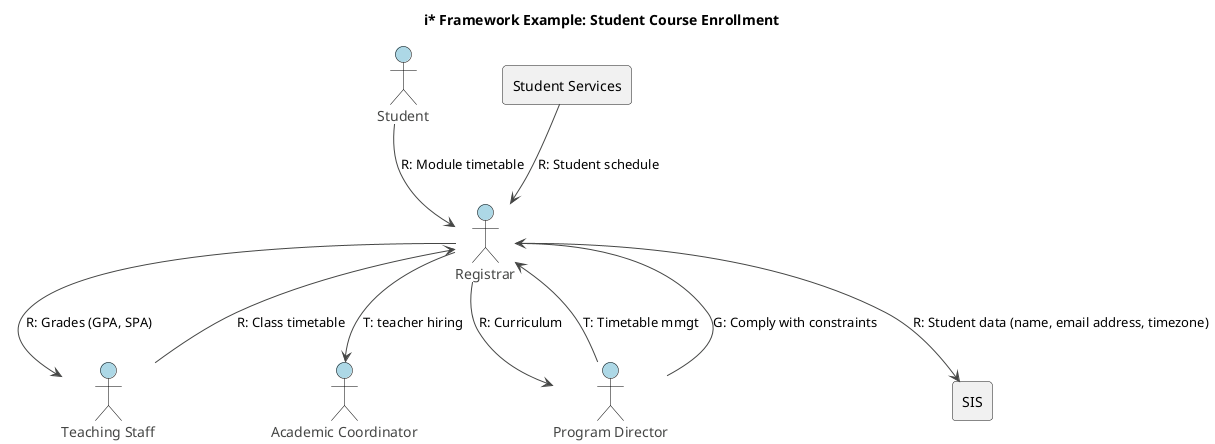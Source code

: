 @startuml
!theme vibrant

title i* Framework Example: Student Course Enrollment

' Styling to approximate i* notation
skinparam defaultTextAlignment center
skinparam shadowing false

skinparam actor {
    BorderColor Black
    BackgroundColor LightBlue
    StereotypeFontColor Black
}

skinparam package {
    BorderColor Gray
    BackgroundColor White
    StereotypeFontColor DimGray
    FontColor Black
    stereotype<<actorboundary>> {
        BorderColor Black
        BackgroundColor LightGray
    }
}

skinparam rectangle<<Goal>> {
    StereotypePosition top
    borderColor DarkGreen
    backgroundColor LightGreen
    roundCorner 25 ' Make it more oval-like
}
skinparam cloud<<Softgoal>> {
    StereotypePosition top
    borderColor Orange
    backgroundColor LightYellow
}
skinparam rectangle<<Task>> {
    StereotypePosition top
    borderColor Blue
    backgroundColor LightCyan
}
skinparam rectangle<<Resource>> {
    StereotypePosition top
    borderColor DimGray
    backgroundColor WhiteSmoke
}
skinparam database<<Resource>> {
    StereotypePosition top
    borderColor DimGray
    backgroundColor WhiteSmoke
}

' Define Actors
actor Student
actor Registrar
actor "Teaching Staff" as Teacher
actor "Academic Coordinator" as Coordinator
actor "Program Director" as Director
agent SIS
agent "Student Services" as SS

Registrar --> Teacher: R: Grades (GPA, SPA)
Teacher --> Registrar: R: Class timetable
Student --> Registrar: R: Module timetable
SS --> Registrar: R: Student schedule
Director --> Registrar: T: Timetable mmgt
Director --> Registrar: G: Comply with constraints
Registrar --> Director: R: Curriculum
Registrar --> Coordinator: T: teacher hiring
Registrar --> SIS: R: Student data (name, email address, timezone)

@enduml
